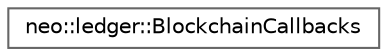 digraph "Graphical Class Hierarchy"
{
 // LATEX_PDF_SIZE
  bgcolor="transparent";
  edge [fontname=Helvetica,fontsize=10,labelfontname=Helvetica,labelfontsize=10];
  node [fontname=Helvetica,fontsize=10,shape=box,height=0.2,width=0.4];
  rankdir="LR";
  Node0 [id="Node000000",label="neo::ledger::BlockchainCallbacks",height=0.2,width=0.4,color="grey40", fillcolor="white", style="filled",URL="$classneo_1_1ledger_1_1_blockchain_callbacks.html",tooltip="Manages blockchain callbacks."];
}
